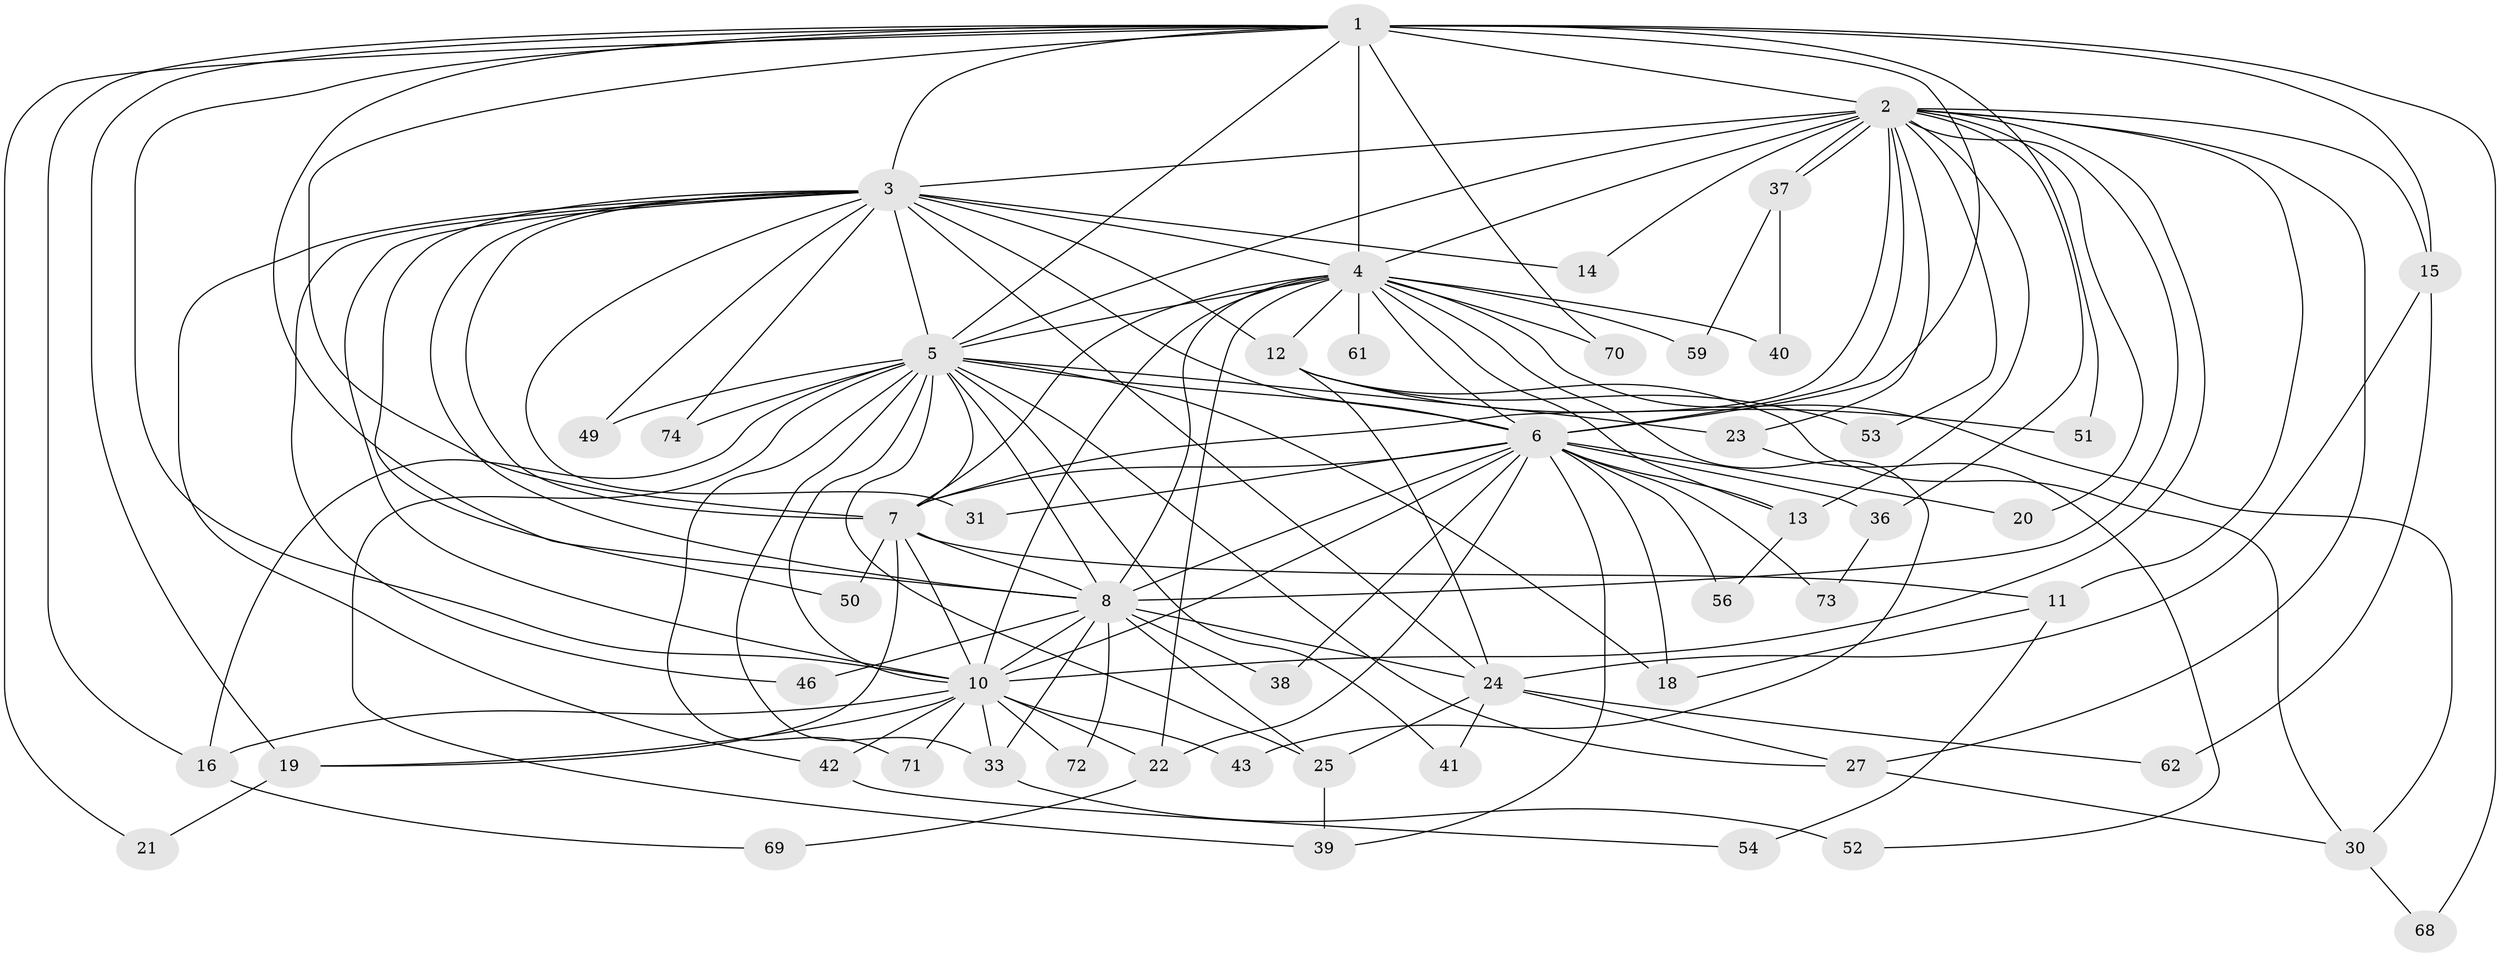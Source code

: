 // Generated by graph-tools (version 1.1) at 2025/51/02/27/25 19:51:41]
// undirected, 53 vertices, 135 edges
graph export_dot {
graph [start="1"]
  node [color=gray90,style=filled];
  1 [super="+34"];
  2 [super="+60"];
  3 [super="+32"];
  4 [super="+55"];
  5 [super="+28"];
  6 [super="+9"];
  7 [super="+44"];
  8 [super="+26"];
  10 [super="+29"];
  11;
  12 [super="+17"];
  13 [super="+67"];
  14;
  15;
  16;
  18 [super="+57"];
  19 [super="+35"];
  20;
  21;
  22 [super="+58"];
  23 [super="+63"];
  24 [super="+45"];
  25 [super="+64"];
  27 [super="+47"];
  30 [super="+48"];
  31;
  33 [super="+65"];
  36;
  37;
  38;
  39 [super="+66"];
  40;
  41;
  42;
  43;
  46;
  49;
  50;
  51;
  52;
  53;
  54;
  56;
  59;
  61;
  62;
  68;
  69;
  70;
  71;
  72;
  73;
  74;
  1 -- 2;
  1 -- 3;
  1 -- 4 [weight=2];
  1 -- 5;
  1 -- 6 [weight=2];
  1 -- 7;
  1 -- 8;
  1 -- 10;
  1 -- 15;
  1 -- 16;
  1 -- 19;
  1 -- 21;
  1 -- 51;
  1 -- 68;
  1 -- 70;
  2 -- 3;
  2 -- 4;
  2 -- 5 [weight=2];
  2 -- 6 [weight=2];
  2 -- 7;
  2 -- 8;
  2 -- 10;
  2 -- 11;
  2 -- 13;
  2 -- 14;
  2 -- 15;
  2 -- 20;
  2 -- 23;
  2 -- 27;
  2 -- 36;
  2 -- 37;
  2 -- 37;
  2 -- 53;
  3 -- 4;
  3 -- 5;
  3 -- 6 [weight=3];
  3 -- 7;
  3 -- 8;
  3 -- 10;
  3 -- 12;
  3 -- 14;
  3 -- 31;
  3 -- 42;
  3 -- 46;
  3 -- 49;
  3 -- 50;
  3 -- 74;
  3 -- 24;
  4 -- 5;
  4 -- 6 [weight=2];
  4 -- 7;
  4 -- 8 [weight=2];
  4 -- 10;
  4 -- 12 [weight=2];
  4 -- 13;
  4 -- 22;
  4 -- 30;
  4 -- 40;
  4 -- 43;
  4 -- 59;
  4 -- 61 [weight=2];
  4 -- 70;
  5 -- 6 [weight=2];
  5 -- 7;
  5 -- 8 [weight=2];
  5 -- 10;
  5 -- 16;
  5 -- 18;
  5 -- 23 [weight=2];
  5 -- 25;
  5 -- 27;
  5 -- 41;
  5 -- 49;
  5 -- 71;
  5 -- 74;
  5 -- 33;
  5 -- 39;
  6 -- 7 [weight=2];
  6 -- 8 [weight=2];
  6 -- 10 [weight=2];
  6 -- 18;
  6 -- 31;
  6 -- 36;
  6 -- 38;
  6 -- 39;
  6 -- 73;
  6 -- 20;
  6 -- 22;
  6 -- 56;
  6 -- 13;
  7 -- 8;
  7 -- 10 [weight=2];
  7 -- 11;
  7 -- 19;
  7 -- 50;
  8 -- 10;
  8 -- 38;
  8 -- 46;
  8 -- 72;
  8 -- 24;
  8 -- 33;
  8 -- 25;
  10 -- 33;
  10 -- 42;
  10 -- 43;
  10 -- 71;
  10 -- 72;
  10 -- 22;
  10 -- 16;
  10 -- 19;
  11 -- 54;
  11 -- 18;
  12 -- 30;
  12 -- 51;
  12 -- 53;
  12 -- 24;
  13 -- 56;
  15 -- 24;
  15 -- 62;
  16 -- 69;
  19 -- 21;
  22 -- 69;
  23 -- 52;
  24 -- 25;
  24 -- 41;
  24 -- 62;
  24 -- 27;
  25 -- 39;
  27 -- 30;
  30 -- 68;
  33 -- 52;
  36 -- 73;
  37 -- 40;
  37 -- 59;
  42 -- 54;
}

